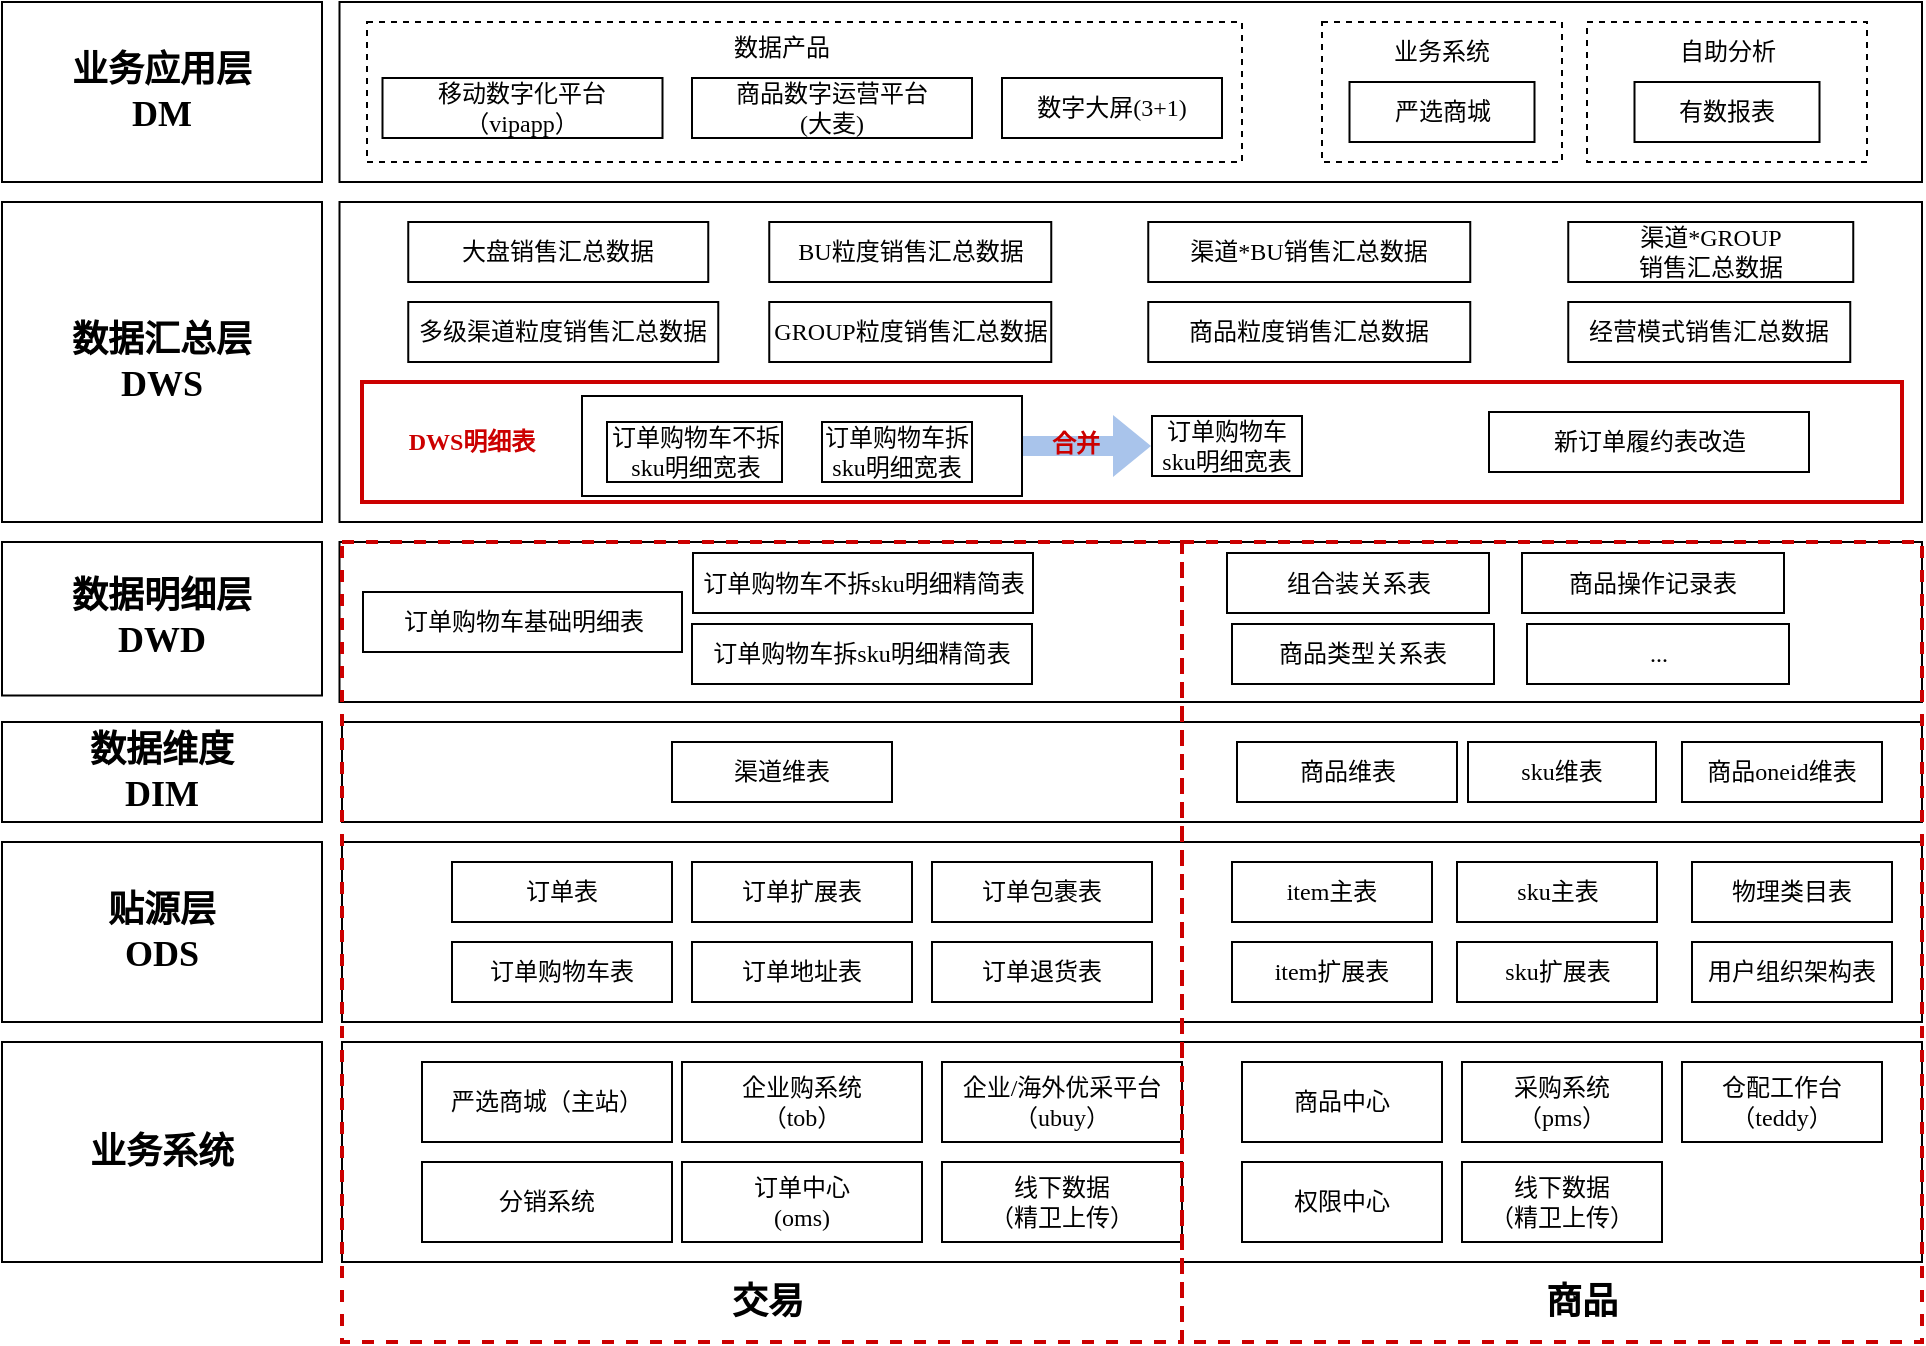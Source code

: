 <mxfile version="22.1.11" type="github">
  <diagram name="第 1 页" id="VuKKYdippvmsp-2qlO2M">
    <mxGraphModel dx="2143" dy="736" grid="1" gridSize="10" guides="1" tooltips="1" connect="1" arrows="1" fold="1" page="1" pageScale="1" pageWidth="827" pageHeight="1169" math="0" shadow="0">
      <root>
        <mxCell id="0" />
        <mxCell id="1" parent="0" />
        <mxCell id="KCwfQXM3cd3Utm9D9eWa-85" value="" style="rounded=0;whiteSpace=wrap;html=1;fontStyle=0;fontFamily=微软雅黑;" parent="1" vertex="1">
          <mxGeometry x="8.75" y="350" width="791.25" height="160" as="geometry" />
        </mxCell>
        <mxCell id="KCwfQXM3cd3Utm9D9eWa-84" value="" style="rounded=0;whiteSpace=wrap;html=1;fontStyle=0;fontFamily=微软雅黑;" parent="1" vertex="1">
          <mxGeometry x="8.75" y="250" width="791.25" height="90" as="geometry" />
        </mxCell>
        <mxCell id="KCwfQXM3cd3Utm9D9eWa-73" value="" style="rounded=0;whiteSpace=wrap;html=1;fontStyle=0;fontFamily=微软雅黑;" parent="1" vertex="1">
          <mxGeometry x="8.75" y="520" width="791.25" height="80" as="geometry" />
        </mxCell>
        <mxCell id="KCwfQXM3cd3Utm9D9eWa-70" value="" style="rounded=0;whiteSpace=wrap;html=1;fontStyle=0;fontFamily=微软雅黑;" parent="1" vertex="1">
          <mxGeometry x="10" y="610" width="790" height="50" as="geometry" />
        </mxCell>
        <mxCell id="KCwfQXM3cd3Utm9D9eWa-69" value="" style="rounded=0;whiteSpace=wrap;html=1;fontStyle=0;fontFamily=微软雅黑;" parent="1" vertex="1">
          <mxGeometry x="10" y="670" width="790" height="90" as="geometry" />
        </mxCell>
        <mxCell id="KCwfQXM3cd3Utm9D9eWa-68" value="" style="rounded=0;whiteSpace=wrap;html=1;fontStyle=0;fontFamily=微软雅黑;" parent="1" vertex="1">
          <mxGeometry x="10" y="770" width="790" height="110" as="geometry" />
        </mxCell>
        <mxCell id="KCwfQXM3cd3Utm9D9eWa-67" value="业务系统" style="rounded=0;whiteSpace=wrap;html=1;fontStyle=1;fontFamily=微软雅黑;fontSize=18;" parent="1" vertex="1">
          <mxGeometry x="-160" y="770" width="160" height="110" as="geometry" />
        </mxCell>
        <mxCell id="KCwfQXM3cd3Utm9D9eWa-40" value="" style="rounded=0;whiteSpace=wrap;html=1;fontStyle=0;fontFamily=微软雅黑;dashed=1;" parent="1" vertex="1">
          <mxGeometry x="22.5" y="260" width="437.5" height="70" as="geometry" />
        </mxCell>
        <mxCell id="bTk-zeeERNAB_hrSNlrv-1" value="严选商城（主站）" style="rounded=0;whiteSpace=wrap;html=1;fontStyle=0;fontFamily=微软雅黑;" parent="1" vertex="1">
          <mxGeometry x="50" y="780" width="125" height="40" as="geometry" />
        </mxCell>
        <mxCell id="bTk-zeeERNAB_hrSNlrv-2" value="分销系统" style="rounded=0;whiteSpace=wrap;html=1;fontStyle=0;fontFamily=微软雅黑;" parent="1" vertex="1">
          <mxGeometry x="50" y="830" width="125" height="40" as="geometry" />
        </mxCell>
        <mxCell id="bTk-zeeERNAB_hrSNlrv-3" value="订单中心&lt;br&gt;(oms)" style="rounded=0;whiteSpace=wrap;html=1;fontStyle=0;fontFamily=微软雅黑;" parent="1" vertex="1">
          <mxGeometry x="180" y="830" width="120" height="40" as="geometry" />
        </mxCell>
        <mxCell id="bTk-zeeERNAB_hrSNlrv-4" value="企业购系统&lt;br&gt;（tob）" style="rounded=0;whiteSpace=wrap;html=1;fontStyle=0;fontFamily=微软雅黑;" parent="1" vertex="1">
          <mxGeometry x="180" y="780" width="120" height="40" as="geometry" />
        </mxCell>
        <mxCell id="bTk-zeeERNAB_hrSNlrv-6" value="线下数据&lt;br&gt;（精卫上传）" style="rounded=0;whiteSpace=wrap;html=1;fontStyle=0;fontFamily=微软雅黑;" parent="1" vertex="1">
          <mxGeometry x="310" y="830" width="120" height="40" as="geometry" />
        </mxCell>
        <mxCell id="bTk-zeeERNAB_hrSNlrv-10" value="贴源层&lt;br style=&quot;font-size: 18px;&quot;&gt;ODS" style="rounded=0;whiteSpace=wrap;html=1;fontStyle=1;fontFamily=微软雅黑;fontSize=18;" parent="1" vertex="1">
          <mxGeometry x="-160" y="670" width="160" height="90" as="geometry" />
        </mxCell>
        <mxCell id="bTk-zeeERNAB_hrSNlrv-11" value="数据明细层&lt;br style=&quot;font-size: 18px;&quot;&gt;DWD" style="rounded=0;whiteSpace=wrap;html=1;fontStyle=1;fontFamily=微软雅黑;fontSize=18;" parent="1" vertex="1">
          <mxGeometry x="-160" y="520" width="160" height="76.75" as="geometry" />
        </mxCell>
        <mxCell id="bTk-zeeERNAB_hrSNlrv-12" value="数据汇总层&lt;br style=&quot;font-size: 18px;&quot;&gt;DWS" style="rounded=0;whiteSpace=wrap;html=1;fontStyle=1;fontFamily=微软雅黑;fontSize=18;" parent="1" vertex="1">
          <mxGeometry x="-160" y="350" width="160" height="160" as="geometry" />
        </mxCell>
        <mxCell id="bTk-zeeERNAB_hrSNlrv-13" value="业务应用层&lt;br style=&quot;font-size: 18px;&quot;&gt;DM" style="rounded=0;whiteSpace=wrap;html=1;fontStyle=1;fontFamily=微软雅黑;fontSize=18;" parent="1" vertex="1">
          <mxGeometry x="-160" y="250" width="160" height="90" as="geometry" />
        </mxCell>
        <mxCell id="bTk-zeeERNAB_hrSNlrv-14" value="数据维度&lt;br style=&quot;font-size: 18px;&quot;&gt;DIM" style="rounded=0;whiteSpace=wrap;html=1;fontStyle=1;fontFamily=微软雅黑;fontSize=18;" parent="1" vertex="1">
          <mxGeometry x="-160" y="610" width="160" height="50" as="geometry" />
        </mxCell>
        <mxCell id="bTk-zeeERNAB_hrSNlrv-16" value="企业/海外优采平台&lt;br&gt;（ubuy）" style="rounded=0;whiteSpace=wrap;html=1;fontStyle=0;fontFamily=微软雅黑;" parent="1" vertex="1">
          <mxGeometry x="310" y="780" width="120" height="40" as="geometry" />
        </mxCell>
        <mxCell id="KCwfQXM3cd3Utm9D9eWa-7" value="商品中心" style="rounded=0;whiteSpace=wrap;html=1;fontStyle=0;fontFamily=微软雅黑;" parent="1" vertex="1">
          <mxGeometry x="460" y="780" width="100" height="40" as="geometry" />
        </mxCell>
        <mxCell id="KCwfQXM3cd3Utm9D9eWa-14" value="采购系统&lt;br&gt;（pms）" style="rounded=0;whiteSpace=wrap;html=1;fontStyle=0;fontFamily=微软雅黑;" parent="1" vertex="1">
          <mxGeometry x="570" y="780" width="100" height="40" as="geometry" />
        </mxCell>
        <mxCell id="KCwfQXM3cd3Utm9D9eWa-15" value="仓配工作台&lt;br&gt;（teddy）" style="rounded=0;whiteSpace=wrap;html=1;fontStyle=0;fontFamily=微软雅黑;" parent="1" vertex="1">
          <mxGeometry x="680" y="780" width="100" height="40" as="geometry" />
        </mxCell>
        <mxCell id="KCwfQXM3cd3Utm9D9eWa-16" value="权限中心" style="rounded=0;whiteSpace=wrap;html=1;fontStyle=0;fontFamily=微软雅黑;" parent="1" vertex="1">
          <mxGeometry x="460" y="830" width="100" height="40" as="geometry" />
        </mxCell>
        <mxCell id="KCwfQXM3cd3Utm9D9eWa-17" value="订单表" style="rounded=0;whiteSpace=wrap;html=1;fontStyle=0;fontFamily=微软雅黑;" parent="1" vertex="1">
          <mxGeometry x="65" y="680" width="110" height="30" as="geometry" />
        </mxCell>
        <mxCell id="KCwfQXM3cd3Utm9D9eWa-18" value="订单地址表" style="rounded=0;whiteSpace=wrap;html=1;fontStyle=0;fontFamily=微软雅黑;" parent="1" vertex="1">
          <mxGeometry x="185" y="720" width="110" height="30" as="geometry" />
        </mxCell>
        <mxCell id="KCwfQXM3cd3Utm9D9eWa-19" value="订单购物车表" style="rounded=0;whiteSpace=wrap;html=1;fontStyle=0;fontFamily=微软雅黑;" parent="1" vertex="1">
          <mxGeometry x="65" y="720" width="110" height="30" as="geometry" />
        </mxCell>
        <mxCell id="KCwfQXM3cd3Utm9D9eWa-20" value="item主表" style="rounded=0;whiteSpace=wrap;html=1;fontStyle=0;fontFamily=微软雅黑;" parent="1" vertex="1">
          <mxGeometry x="455" y="680" width="100" height="30" as="geometry" />
        </mxCell>
        <mxCell id="KCwfQXM3cd3Utm9D9eWa-21" value="item扩展表" style="rounded=0;whiteSpace=wrap;html=1;fontStyle=0;fontFamily=微软雅黑;" parent="1" vertex="1">
          <mxGeometry x="455" y="720" width="100" height="30" as="geometry" />
        </mxCell>
        <mxCell id="KCwfQXM3cd3Utm9D9eWa-22" value="sku主表" style="rounded=0;whiteSpace=wrap;html=1;fontStyle=0;fontFamily=微软雅黑;" parent="1" vertex="1">
          <mxGeometry x="567.5" y="680" width="100" height="30" as="geometry" />
        </mxCell>
        <mxCell id="KCwfQXM3cd3Utm9D9eWa-23" value="sku扩展表" style="rounded=0;whiteSpace=wrap;html=1;fontStyle=0;fontFamily=微软雅黑;" parent="1" vertex="1">
          <mxGeometry x="567.5" y="720" width="100" height="30" as="geometry" />
        </mxCell>
        <mxCell id="KCwfQXM3cd3Utm9D9eWa-25" value="订单扩展表" style="rounded=0;whiteSpace=wrap;html=1;fontStyle=0;fontFamily=微软雅黑;" parent="1" vertex="1">
          <mxGeometry x="185" y="680" width="110" height="30" as="geometry" />
        </mxCell>
        <mxCell id="KCwfQXM3cd3Utm9D9eWa-26" value="订单包裹表" style="rounded=0;whiteSpace=wrap;html=1;fontStyle=0;fontFamily=微软雅黑;" parent="1" vertex="1">
          <mxGeometry x="305" y="680" width="110" height="30" as="geometry" />
        </mxCell>
        <mxCell id="KCwfQXM3cd3Utm9D9eWa-27" value="渠道维表" style="rounded=0;whiteSpace=wrap;html=1;fontStyle=0;fontFamily=微软雅黑;" parent="1" vertex="1">
          <mxGeometry x="175" y="620" width="110" height="30" as="geometry" />
        </mxCell>
        <mxCell id="KCwfQXM3cd3Utm9D9eWa-28" value="商品维表" style="rounded=0;whiteSpace=wrap;html=1;fontStyle=0;fontFamily=微软雅黑;" parent="1" vertex="1">
          <mxGeometry x="457.5" y="620" width="110" height="30" as="geometry" />
        </mxCell>
        <mxCell id="KCwfQXM3cd3Utm9D9eWa-29" value="sku维表" style="rounded=0;whiteSpace=wrap;html=1;fontStyle=0;fontFamily=微软雅黑;" parent="1" vertex="1">
          <mxGeometry x="573" y="620" width="94" height="30" as="geometry" />
        </mxCell>
        <mxCell id="KCwfQXM3cd3Utm9D9eWa-30" value="商品数字运营平台&lt;br&gt;(大麦)" style="rounded=0;whiteSpace=wrap;html=1;fontStyle=0;fontFamily=微软雅黑;" parent="1" vertex="1">
          <mxGeometry x="185" y="288" width="140" height="30" as="geometry" />
        </mxCell>
        <mxCell id="KCwfQXM3cd3Utm9D9eWa-31" value="移动数字化平台&lt;br&gt;（vipapp）" style="rounded=0;whiteSpace=wrap;html=1;fontStyle=0;fontFamily=微软雅黑;" parent="1" vertex="1">
          <mxGeometry x="30.25" y="288" width="140" height="30" as="geometry" />
        </mxCell>
        <mxCell id="KCwfQXM3cd3Utm9D9eWa-32" value="" style="rounded=0;whiteSpace=wrap;html=1;fontStyle=0;fontFamily=微软雅黑;dashed=1;" parent="1" vertex="1">
          <mxGeometry x="632.5" y="260" width="140" height="70" as="geometry" />
        </mxCell>
        <mxCell id="KCwfQXM3cd3Utm9D9eWa-33" value="数字大屏(3+1)" style="rounded=0;whiteSpace=wrap;html=1;fontStyle=0;fontFamily=微软雅黑;" parent="1" vertex="1">
          <mxGeometry x="340" y="288" width="110" height="30" as="geometry" />
        </mxCell>
        <mxCell id="KCwfQXM3cd3Utm9D9eWa-34" value="订单退货表" style="rounded=0;whiteSpace=wrap;html=1;fontStyle=0;fontFamily=微软雅黑;" parent="1" vertex="1">
          <mxGeometry x="305" y="720" width="110" height="30" as="geometry" />
        </mxCell>
        <mxCell id="KCwfQXM3cd3Utm9D9eWa-35" value="物理类目表" style="rounded=0;whiteSpace=wrap;html=1;fontStyle=0;fontFamily=微软雅黑;" parent="1" vertex="1">
          <mxGeometry x="685" y="680" width="100" height="30" as="geometry" />
        </mxCell>
        <mxCell id="KCwfQXM3cd3Utm9D9eWa-36" value="用户组织架构表" style="rounded=0;whiteSpace=wrap;html=1;fontStyle=0;fontFamily=微软雅黑;" parent="1" vertex="1">
          <mxGeometry x="685" y="720" width="100" height="30" as="geometry" />
        </mxCell>
        <mxCell id="KCwfQXM3cd3Utm9D9eWa-39" value="" style="rounded=0;whiteSpace=wrap;html=1;fontStyle=0;fontFamily=微软雅黑;dashed=1;" parent="1" vertex="1">
          <mxGeometry x="500" y="260" width="120" height="70" as="geometry" />
        </mxCell>
        <mxCell id="KCwfQXM3cd3Utm9D9eWa-41" value="严选商城" style="rounded=0;whiteSpace=wrap;html=1;fontStyle=0;fontFamily=微软雅黑;" parent="1" vertex="1">
          <mxGeometry x="513.75" y="290" width="92.5" height="30" as="geometry" />
        </mxCell>
        <mxCell id="KCwfQXM3cd3Utm9D9eWa-42" value="业务系统" style="text;html=1;strokeColor=none;fillColor=none;align=center;verticalAlign=middle;whiteSpace=wrap;rounded=0;fontFamily=微软雅黑;" parent="1" vertex="1">
          <mxGeometry x="530" y="260" width="60" height="30" as="geometry" />
        </mxCell>
        <mxCell id="KCwfQXM3cd3Utm9D9eWa-43" value="数据产品" style="text;html=1;strokeColor=none;fillColor=none;align=center;verticalAlign=middle;whiteSpace=wrap;rounded=0;fontFamily=微软雅黑;" parent="1" vertex="1">
          <mxGeometry x="200" y="258" width="60" height="30" as="geometry" />
        </mxCell>
        <mxCell id="KCwfQXM3cd3Utm9D9eWa-44" value="自助分析" style="text;html=1;strokeColor=none;fillColor=none;align=center;verticalAlign=middle;whiteSpace=wrap;rounded=0;fontFamily=微软雅黑;" parent="1" vertex="1">
          <mxGeometry x="672.5" y="260" width="60" height="30" as="geometry" />
        </mxCell>
        <mxCell id="KCwfQXM3cd3Utm9D9eWa-45" value="有数报表" style="rounded=0;whiteSpace=wrap;html=1;fontStyle=0;fontFamily=微软雅黑;" parent="1" vertex="1">
          <mxGeometry x="656.25" y="290" width="92.5" height="30" as="geometry" />
        </mxCell>
        <mxCell id="KCwfQXM3cd3Utm9D9eWa-46" value="组合装关系表" style="rounded=0;whiteSpace=wrap;html=1;fontStyle=0;fontFamily=微软雅黑;" parent="1" vertex="1">
          <mxGeometry x="452.5" y="525.5" width="131" height="30" as="geometry" />
        </mxCell>
        <mxCell id="KCwfQXM3cd3Utm9D9eWa-48" value="商品oneid维表" style="rounded=0;whiteSpace=wrap;html=1;fontStyle=0;fontFamily=微软雅黑;" parent="1" vertex="1">
          <mxGeometry x="680" y="620" width="100" height="30" as="geometry" />
        </mxCell>
        <mxCell id="KCwfQXM3cd3Utm9D9eWa-49" value="多级渠道粒度销售汇总数据" style="rounded=0;whiteSpace=wrap;html=1;fontStyle=0;fontFamily=微软雅黑;" parent="1" vertex="1">
          <mxGeometry x="43.13" y="400" width="155" height="30" as="geometry" />
        </mxCell>
        <mxCell id="KCwfQXM3cd3Utm9D9eWa-50" value="商品粒度销售汇总数据" style="rounded=0;whiteSpace=wrap;html=1;fontStyle=0;fontFamily=微软雅黑;" parent="1" vertex="1">
          <mxGeometry x="413.13" y="400" width="161" height="30" as="geometry" />
        </mxCell>
        <mxCell id="KCwfQXM3cd3Utm9D9eWa-51" value="BU粒度销售汇总数据" style="rounded=0;whiteSpace=wrap;html=1;fontStyle=0;fontFamily=微软雅黑;" parent="1" vertex="1">
          <mxGeometry x="223.63" y="360" width="141" height="30" as="geometry" />
        </mxCell>
        <mxCell id="KCwfQXM3cd3Utm9D9eWa-52" value="GROUP粒度销售汇总数据" style="rounded=0;whiteSpace=wrap;html=1;fontStyle=0;fontFamily=微软雅黑;" parent="1" vertex="1">
          <mxGeometry x="223.63" y="400" width="141" height="30" as="geometry" />
        </mxCell>
        <mxCell id="KCwfQXM3cd3Utm9D9eWa-53" value="大盘销售汇总数据" style="rounded=0;whiteSpace=wrap;html=1;fontStyle=0;fontFamily=微软雅黑;" parent="1" vertex="1">
          <mxGeometry x="43.13" y="360" width="150" height="30" as="geometry" />
        </mxCell>
        <mxCell id="KCwfQXM3cd3Utm9D9eWa-54" value="渠道*BU销售汇总数据" style="rounded=0;whiteSpace=wrap;html=1;fontStyle=0;fontFamily=微软雅黑;" parent="1" vertex="1">
          <mxGeometry x="413.13" y="360" width="161" height="30" as="geometry" />
        </mxCell>
        <mxCell id="KCwfQXM3cd3Utm9D9eWa-55" value="渠道*GROUP&lt;br&gt;销售汇总数据" style="rounded=0;whiteSpace=wrap;html=1;fontStyle=0;fontFamily=微软雅黑;" parent="1" vertex="1">
          <mxGeometry x="623.13" y="360" width="142.5" height="30" as="geometry" />
        </mxCell>
        <mxCell id="KCwfQXM3cd3Utm9D9eWa-56" value="经营模式销售汇总数据" style="rounded=0;whiteSpace=wrap;html=1;fontStyle=0;fontFamily=微软雅黑;" parent="1" vertex="1">
          <mxGeometry x="623.13" y="400" width="141" height="30" as="geometry" />
        </mxCell>
        <mxCell id="KCwfQXM3cd3Utm9D9eWa-59" value="订单购物车不拆sku明细精简表" style="rounded=0;whiteSpace=wrap;html=1;fontStyle=0;fontFamily=微软雅黑;" parent="1" vertex="1">
          <mxGeometry x="185.5" y="525.5" width="170" height="30" as="geometry" />
        </mxCell>
        <mxCell id="KCwfQXM3cd3Utm9D9eWa-62" value="商品类型关系表" style="rounded=0;whiteSpace=wrap;html=1;fontStyle=0;fontFamily=微软雅黑;" parent="1" vertex="1">
          <mxGeometry x="455" y="561" width="131" height="30" as="geometry" />
        </mxCell>
        <mxCell id="KCwfQXM3cd3Utm9D9eWa-63" value="线下数据&lt;br&gt;（精卫上传）" style="rounded=0;whiteSpace=wrap;html=1;fontStyle=0;fontFamily=微软雅黑;" parent="1" vertex="1">
          <mxGeometry x="570" y="830" width="100" height="40" as="geometry" />
        </mxCell>
        <mxCell id="KCwfQXM3cd3Utm9D9eWa-79" value="订单购物车拆sku明细精简表" style="rounded=0;whiteSpace=wrap;html=1;fontStyle=0;fontFamily=微软雅黑;" parent="1" vertex="1">
          <mxGeometry x="185" y="561" width="170" height="30" as="geometry" />
        </mxCell>
        <mxCell id="KCwfQXM3cd3Utm9D9eWa-83" value="订单购物车基础明细表" style="rounded=0;whiteSpace=wrap;html=1;fontStyle=0;fontFamily=微软雅黑;" parent="1" vertex="1">
          <mxGeometry x="20.5" y="545" width="159.5" height="30" as="geometry" />
        </mxCell>
        <mxCell id="KCwfQXM3cd3Utm9D9eWa-90" value="商品操作记录表" style="rounded=0;whiteSpace=wrap;html=1;fontStyle=0;fontFamily=微软雅黑;" parent="1" vertex="1">
          <mxGeometry x="600" y="525.5" width="131" height="30" as="geometry" />
        </mxCell>
        <mxCell id="KCwfQXM3cd3Utm9D9eWa-92" value="" style="rounded=0;whiteSpace=wrap;html=1;fontStyle=1;fontFamily=微软雅黑;fontSize=18;dashed=1;fillColor=none;strokeWidth=2;strokeColor=#CC0000;" parent="1" vertex="1">
          <mxGeometry x="10" y="520" width="420" height="400" as="geometry" />
        </mxCell>
        <mxCell id="KCwfQXM3cd3Utm9D9eWa-91" value="..." style="rounded=0;whiteSpace=wrap;html=1;fontStyle=0;fontFamily=微软雅黑;" parent="1" vertex="1">
          <mxGeometry x="602.5" y="561" width="131" height="30" as="geometry" />
        </mxCell>
        <mxCell id="KCwfQXM3cd3Utm9D9eWa-3" value="&lt;b&gt;交易&lt;/b&gt;" style="text;html=1;strokeColor=none;fillColor=none;align=center;verticalAlign=middle;whiteSpace=wrap;rounded=0;horizontal=0;rotation=90;fontFamily=微软雅黑;fontSize=18;" parent="1" vertex="1">
          <mxGeometry x="210" y="830" width="25" height="140" as="geometry" />
        </mxCell>
        <mxCell id="KCwfQXM3cd3Utm9D9eWa-96" value="" style="rounded=0;whiteSpace=wrap;html=1;fillColor=none;fontFamily=微软雅黑;strokeColor=#CC0000;strokeWidth=2;" parent="1" vertex="1">
          <mxGeometry x="20" y="440" width="770" height="60" as="geometry" />
        </mxCell>
        <mxCell id="KCwfQXM3cd3Utm9D9eWa-93" value="" style="rounded=0;whiteSpace=wrap;html=1;fontStyle=1;fontFamily=微软雅黑;fontSize=18;dashed=1;fillColor=none;strokeWidth=2;strokeColor=#CC0000;" parent="1" vertex="1">
          <mxGeometry x="430" y="520" width="370" height="400" as="geometry" />
        </mxCell>
        <mxCell id="KCwfQXM3cd3Utm9D9eWa-94" value="&lt;b&gt;商品&lt;/b&gt;" style="text;html=1;strokeColor=none;fillColor=none;align=center;verticalAlign=middle;whiteSpace=wrap;rounded=0;horizontal=0;rotation=90;fontFamily=微软雅黑;fontSize=18;" parent="1" vertex="1">
          <mxGeometry x="617.5" y="830" width="25" height="140" as="geometry" />
        </mxCell>
        <mxCell id="KCwfQXM3cd3Utm9D9eWa-99" value="&lt;b&gt;&lt;font color=&quot;#cc0000&quot;&gt;DWS明细表&lt;/font&gt;&lt;/b&gt;" style="text;html=1;strokeColor=none;fillColor=none;align=center;verticalAlign=middle;whiteSpace=wrap;rounded=0;fontFamily=微软雅黑;" parent="1" vertex="1">
          <mxGeometry x="40" y="455" width="70" height="30" as="geometry" />
        </mxCell>
        <mxCell id="KCwfQXM3cd3Utm9D9eWa-60" value="订单购物车不拆sku明细宽表" style="rounded=0;whiteSpace=wrap;html=1;fontStyle=0;fontFamily=微软雅黑;" parent="1" vertex="1">
          <mxGeometry x="142.5" y="460" width="87.5" height="30" as="geometry" />
        </mxCell>
        <mxCell id="KCwfQXM3cd3Utm9D9eWa-77" value="订单购物车拆sku明细宽表" style="rounded=0;whiteSpace=wrap;html=1;fontStyle=0;fontFamily=微软雅黑;" parent="1" vertex="1">
          <mxGeometry x="250" y="460" width="75" height="30" as="geometry" />
        </mxCell>
        <mxCell id="KCwfQXM3cd3Utm9D9eWa-102" value="" style="rounded=0;whiteSpace=wrap;html=1;fillColor=none;fontFamily=微软雅黑;strokeColor=default;strokeWidth=1;" parent="1" vertex="1">
          <mxGeometry x="130" y="447" width="220" height="50" as="geometry" />
        </mxCell>
        <mxCell id="KCwfQXM3cd3Utm9D9eWa-86" value="订单购物车sku明细宽表" style="rounded=0;whiteSpace=wrap;html=1;fontStyle=0;fontFamily=微软雅黑;" parent="1" vertex="1">
          <mxGeometry x="415" y="457" width="75" height="30" as="geometry" />
        </mxCell>
        <mxCell id="KCwfQXM3cd3Utm9D9eWa-104" value="" style="shape=flexArrow;endArrow=classic;html=1;rounded=0;exitX=1;exitY=0.5;exitDx=0;exitDy=0;entryX=0;entryY=0.5;entryDx=0;entryDy=0;fillColor=#A9C4EB;strokeColor=none;fontFamily=微软雅黑;" parent="1" source="KCwfQXM3cd3Utm9D9eWa-102" target="KCwfQXM3cd3Utm9D9eWa-86" edge="1">
          <mxGeometry width="50" height="50" relative="1" as="geometry">
            <mxPoint x="480" y="350" as="sourcePoint" />
            <mxPoint x="530" y="300" as="targetPoint" />
          </mxGeometry>
        </mxCell>
        <mxCell id="KCwfQXM3cd3Utm9D9eWa-105" value="&lt;font color=&quot;#cc0000&quot;&gt;&lt;b&gt;合并&lt;/b&gt;&lt;/font&gt;" style="text;html=1;strokeColor=none;fillColor=none;align=center;verticalAlign=middle;whiteSpace=wrap;rounded=0;fontFamily=微软雅黑;" parent="1" vertex="1">
          <mxGeometry x="346.5" y="456" width="60" height="30" as="geometry" />
        </mxCell>
        <mxCell id="ma1qd70-mlFIVr5zDKzY-1" value="新订单履约表改造" style="rounded=0;whiteSpace=wrap;html=1;fontStyle=0;fontFamily=微软雅黑;" parent="1" vertex="1">
          <mxGeometry x="583.5" y="455" width="160" height="30" as="geometry" />
        </mxCell>
      </root>
    </mxGraphModel>
  </diagram>
</mxfile>
